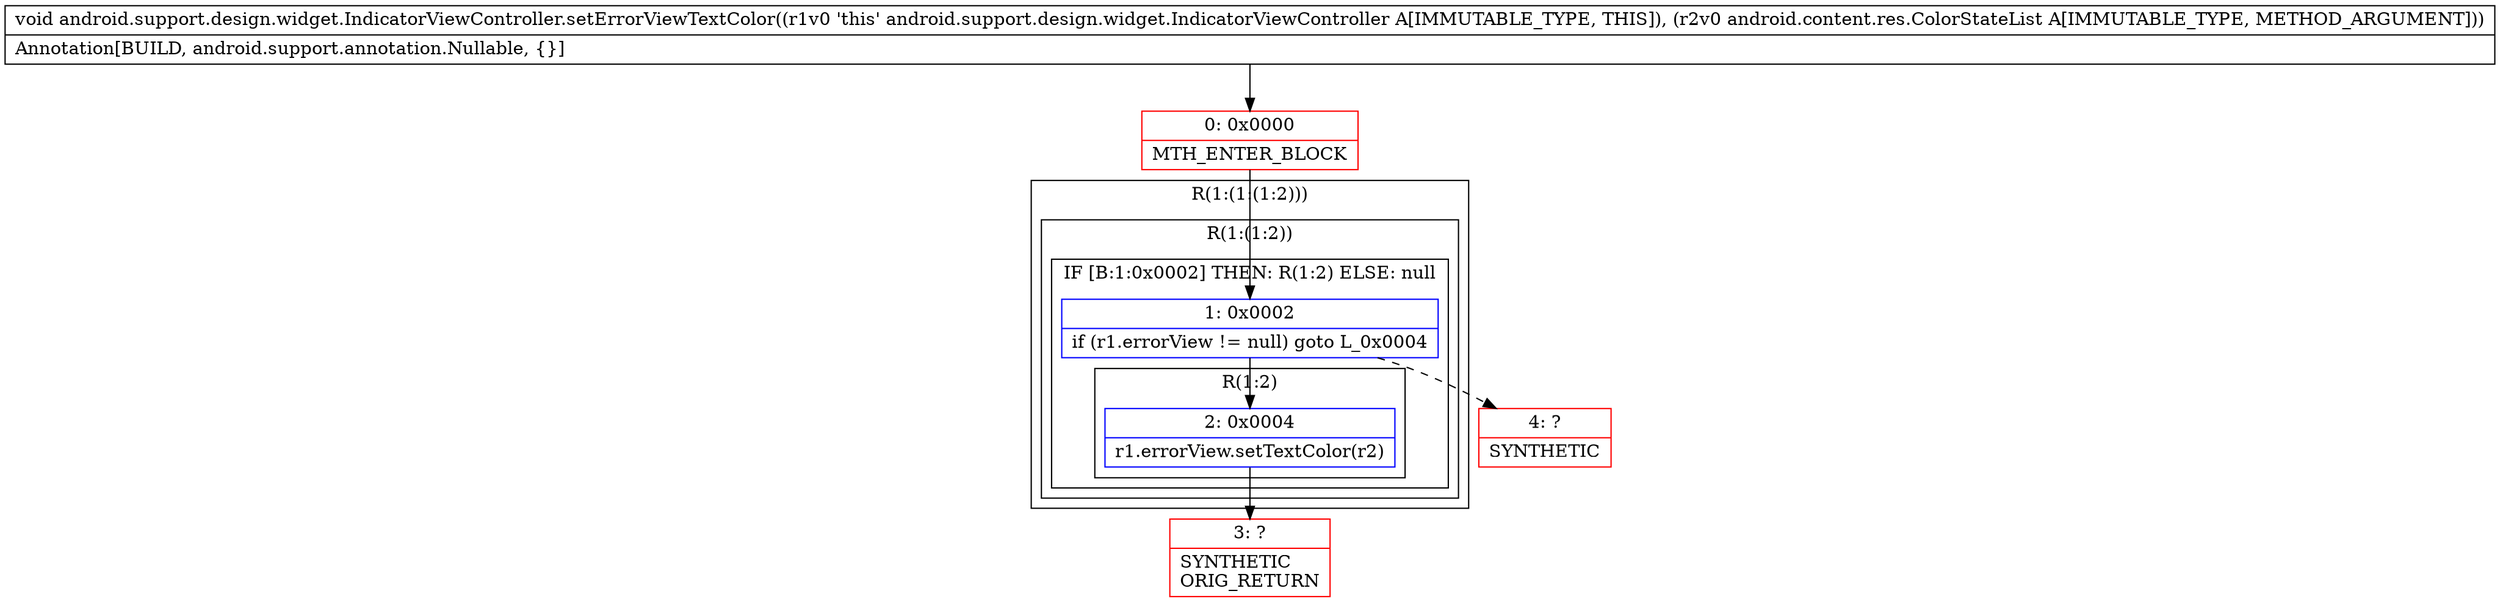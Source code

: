 digraph "CFG forandroid.support.design.widget.IndicatorViewController.setErrorViewTextColor(Landroid\/content\/res\/ColorStateList;)V" {
subgraph cluster_Region_36561592 {
label = "R(1:(1:(1:2)))";
node [shape=record,color=blue];
subgraph cluster_Region_2125720172 {
label = "R(1:(1:2))";
node [shape=record,color=blue];
subgraph cluster_IfRegion_757926669 {
label = "IF [B:1:0x0002] THEN: R(1:2) ELSE: null";
node [shape=record,color=blue];
Node_1 [shape=record,label="{1\:\ 0x0002|if (r1.errorView != null) goto L_0x0004\l}"];
subgraph cluster_Region_758955688 {
label = "R(1:2)";
node [shape=record,color=blue];
Node_2 [shape=record,label="{2\:\ 0x0004|r1.errorView.setTextColor(r2)\l}"];
}
}
}
}
Node_0 [shape=record,color=red,label="{0\:\ 0x0000|MTH_ENTER_BLOCK\l}"];
Node_3 [shape=record,color=red,label="{3\:\ ?|SYNTHETIC\lORIG_RETURN\l}"];
Node_4 [shape=record,color=red,label="{4\:\ ?|SYNTHETIC\l}"];
MethodNode[shape=record,label="{void android.support.design.widget.IndicatorViewController.setErrorViewTextColor((r1v0 'this' android.support.design.widget.IndicatorViewController A[IMMUTABLE_TYPE, THIS]), (r2v0 android.content.res.ColorStateList A[IMMUTABLE_TYPE, METHOD_ARGUMENT]))  | Annotation[BUILD, android.support.annotation.Nullable, \{\}]\l}"];
MethodNode -> Node_0;
Node_1 -> Node_2;
Node_1 -> Node_4[style=dashed];
Node_2 -> Node_3;
Node_0 -> Node_1;
}

